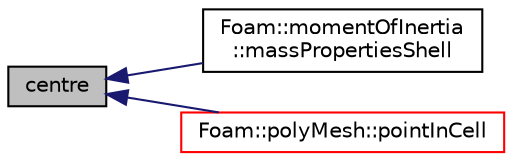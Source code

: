 digraph "centre"
{
  bgcolor="transparent";
  edge [fontname="Helvetica",fontsize="10",labelfontname="Helvetica",labelfontsize="10"];
  node [fontname="Helvetica",fontsize="10",shape=record];
  rankdir="LR";
  Node1 [label="centre",height=0.2,width=0.4,color="black", fillcolor="grey75", style="filled", fontcolor="black"];
  Node1 -> Node2 [dir="back",color="midnightblue",fontsize="10",style="solid",fontname="Helvetica"];
  Node2 [label="Foam::momentOfInertia\l::massPropertiesShell",height=0.2,width=0.4,color="black",URL="$a01514.html#aafe9f3727d4e49838b77e92c2ee567e7"];
  Node1 -> Node3 [dir="back",color="midnightblue",fontsize="10",style="solid",fontname="Helvetica"];
  Node3 [label="Foam::polyMesh::pointInCell",height=0.2,width=0.4,color="red",URL="$a01905.html#abd7881899c21d42679b6a77b47adadb6",tooltip="Test if point p is in the celli. "];
}
